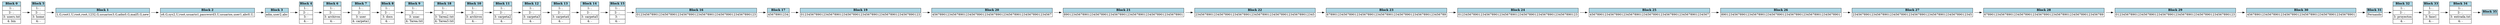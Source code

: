 digraph G {
		rankdir=LR; // Alineación horizontal
		node [shape=plaintext]
	block0 [label=<
<table border='0' cellborder='1' cellspacing='0'>
<tr><td bgcolor='lightblue'><b>Block 0</b></td></tr>
<tr><td>1: .</td></tr>
<tr><td>2: ..</td></tr>
<tr><td>3: users.txt</td></tr>
<tr><td>4: bin</td></tr>
</table>>];
block5 [label=<
<table border='0' cellborder='1' cellspacing='0'>
<tr><td bgcolor='lightblue'><b>Block 5</b></td></tr>
<tr><td>1: .</td></tr>
<tr><td>2: ..</td></tr>
<tr><td>3: home</td></tr>
<tr><td>4: -</td></tr>
</table>>];
block1 [label=<
<table border='0' cellborder='1' cellspacing='0'>
<tr><td bgcolor='lightblue'><b>Block 1</b></td></tr>
<tr><td>1,G,root
1,U,root,root,123
2,G,usuarios
3,G,adm
0,G,mail
5,G,new</td></tr>
</table>>];
block2 [label=<
<table border='0' cellborder='1' cellspacing='0'>
<tr><td bgcolor='lightblue'><b>Block 2</b></td></tr>
<tr><td>s
6,G,sys
2,U,root,usuario1,password
3,U,usuarios,user1,abc
0,U,</td></tr>
</table>>];
block3 [label=<
<table border='0' cellborder='1' cellspacing='0'>
<tr><td bgcolor='lightblue'><b>Block 3</b></td></tr>
<tr><td>adm,user2,abc
</td></tr>
</table>>];
block4 [label=<
<table border='0' cellborder='1' cellspacing='0'>
<tr><td bgcolor='lightblue'><b>Block 4</b></td></tr>
<tr><td>1: .</td></tr>
<tr><td>2: ..</td></tr>
<tr><td>3: -</td></tr>
<tr><td>4: -</td></tr>
</table>>];
block6 [label=<
<table border='0' cellborder='1' cellspacing='0'>
<tr><td bgcolor='lightblue'><b>Block 6</b></td></tr>
<tr><td>1: .</td></tr>
<tr><td>2: ..</td></tr>
<tr><td>3: archivos</td></tr>
<tr><td>4: -</td></tr>
</table>>];
block7 [label=<
<table border='0' cellborder='1' cellspacing='0'>
<tr><td bgcolor='lightblue'><b>Block 7</b></td></tr>
<tr><td>1: .</td></tr>
<tr><td>2: ..</td></tr>
<tr><td>3: user</td></tr>
<tr><td>4: carpeta1</td></tr>
</table>>];
block8 [label=<
<table border='0' cellborder='1' cellspacing='0'>
<tr><td bgcolor='lightblue'><b>Block 8</b></td></tr>
<tr><td>1: .</td></tr>
<tr><td>2: ..</td></tr>
<tr><td>3: docs</td></tr>
<tr><td>4: -</td></tr>
</table>>];
block9 [label=<
<table border='0' cellborder='1' cellspacing='0'>
<tr><td bgcolor='lightblue'><b>Block 9</b></td></tr>
<tr><td>1: .</td></tr>
<tr><td>2: ..</td></tr>
<tr><td>3: usac</td></tr>
<tr><td>4: Tarea.txt</td></tr>
</table>>];
block18 [label=<
<table border='0' cellborder='1' cellspacing='0'>
<tr><td bgcolor='lightblue'><b>Block 18</b></td></tr>
<tr><td>1: .</td></tr>
<tr><td>2: ..</td></tr>
<tr><td>3: Tarea2.txt</td></tr>
<tr><td>4: Tarea3.txt</td></tr>
</table>>];
block10 [label=<
<table border='0' cellborder='1' cellspacing='0'>
<tr><td bgcolor='lightblue'><b>Block 10</b></td></tr>
<tr><td>1: .</td></tr>
<tr><td>2: ..</td></tr>
<tr><td>3: archivos</td></tr>
<tr><td>4: -</td></tr>
</table>>];
block11 [label=<
<table border='0' cellborder='1' cellspacing='0'>
<tr><td bgcolor='lightblue'><b>Block 11</b></td></tr>
<tr><td>1: .</td></tr>
<tr><td>2: ..</td></tr>
<tr><td>3: carpeta2</td></tr>
<tr><td>4: -</td></tr>
</table>>];
block12 [label=<
<table border='0' cellborder='1' cellspacing='0'>
<tr><td bgcolor='lightblue'><b>Block 12</b></td></tr>
<tr><td>1: .</td></tr>
<tr><td>2: ..</td></tr>
<tr><td>3: carpeta3</td></tr>
<tr><td>4: -</td></tr>
</table>>];
block13 [label=<
<table border='0' cellborder='1' cellspacing='0'>
<tr><td bgcolor='lightblue'><b>Block 13</b></td></tr>
<tr><td>1: .</td></tr>
<tr><td>2: ..</td></tr>
<tr><td>3: carpeta4</td></tr>
<tr><td>4: -</td></tr>
</table>>];
block14 [label=<
<table border='0' cellborder='1' cellspacing='0'>
<tr><td bgcolor='lightblue'><b>Block 14</b></td></tr>
<tr><td>1: .</td></tr>
<tr><td>2: ..</td></tr>
<tr><td>3: carpeta5</td></tr>
<tr><td>4: -</td></tr>
</table>>];
block15 [label=<
<table border='0' cellborder='1' cellspacing='0'>
<tr><td bgcolor='lightblue'><b>Block 15</b></td></tr>
<tr><td>1: .</td></tr>
<tr><td>2: ..</td></tr>
<tr><td>3: -</td></tr>
<tr><td>4: -</td></tr>
</table>>];
block16 [label=<
<table border='0' cellborder='1' cellspacing='0'>
<tr><td bgcolor='lightblue'><b>Block 16</b></td></tr>
<tr><td>0123456789012345678901234567890123456789012345678901234567890123</td></tr>
</table>>];
block17 [label=<
<table border='0' cellborder='1' cellspacing='0'>
<tr><td bgcolor='lightblue'><b>Block 17</b></td></tr>
<tr><td>45678901234</td></tr>
</table>>];
block19 [label=<
<table border='0' cellborder='1' cellspacing='0'>
<tr><td bgcolor='lightblue'><b>Block 19</b></td></tr>
<tr><td>0123456789012345678901234567890123456789012345678901234567890123</td></tr>
</table>>];
block20 [label=<
<table border='0' cellborder='1' cellspacing='0'>
<tr><td bgcolor='lightblue'><b>Block 20</b></td></tr>
<tr><td>4567890123456789012345678901234567890123456789012345678901234567</td></tr>
</table>>];
block21 [label=<
<table border='0' cellborder='1' cellspacing='0'>
<tr><td bgcolor='lightblue'><b>Block 21</b></td></tr>
<tr><td>8901234567890123456789012345678901234567890123456789012345678901</td></tr>
</table>>];
block22 [label=<
<table border='0' cellborder='1' cellspacing='0'>
<tr><td bgcolor='lightblue'><b>Block 22</b></td></tr>
<tr><td>2345678901234567890123456789012345678901234567890123456789012345</td></tr>
</table>>];
block23 [label=<
<table border='0' cellborder='1' cellspacing='0'>
<tr><td bgcolor='lightblue'><b>Block 23</b></td></tr>
<tr><td>6789012345678901234567890123456789012345678901234567890123456789</td></tr>
</table>>];
block24 [label=<
<table border='0' cellborder='1' cellspacing='0'>
<tr><td bgcolor='lightblue'><b>Block 24</b></td></tr>
<tr><td>0123456789012345678901234567890123456789012345678901234567890123</td></tr>
</table>>];
block25 [label=<
<table border='0' cellborder='1' cellspacing='0'>
<tr><td bgcolor='lightblue'><b>Block 25</b></td></tr>
<tr><td>4567890123456789012345678901234567890123456789012345678901234567</td></tr>
</table>>];
block26 [label=<
<table border='0' cellborder='1' cellspacing='0'>
<tr><td bgcolor='lightblue'><b>Block 26</b></td></tr>
<tr><td>8901234567890123456789012345678901234567890123456789012345678901</td></tr>
</table>>];
block27 [label=<
<table border='0' cellborder='1' cellspacing='0'>
<tr><td bgcolor='lightblue'><b>Block 27</b></td></tr>
<tr><td>2345678901234567890123456789012345678901234567890123456789012345</td></tr>
</table>>];
block28 [label=<
<table border='0' cellborder='1' cellspacing='0'>
<tr><td bgcolor='lightblue'><b>Block 28</b></td></tr>
<tr><td>6789012345678901234567890123456789012345678901234567890123456789</td></tr>
</table>>];
block29 [label=<
<table border='0' cellborder='1' cellspacing='0'>
<tr><td bgcolor='lightblue'><b>Block 29</b></td></tr>
<tr><td>0123456789012345678901234567890123456789012345678901234567890123</td></tr>
</table>>];
block30 [label=<
<table border='0' cellborder='1' cellspacing='0'>
<tr><td bgcolor='lightblue'><b>Block 30</b></td></tr>
<tr><td>4567890123456789012345678901234567890123456789012345678901</td></tr>
</table>>];
block31 [label=<
<table border='0' cellborder='1' cellspacing='0'>
<tr><td bgcolor='lightblue'><b>Block 31</b></td></tr>
<tr><td>Fernando</td></tr>
</table>>];
block32 [label=<
<table border='0' cellborder='1' cellspacing='0'>
<tr><td bgcolor='lightblue'><b>Block 32</b></td></tr>
<tr><td>1: .</td></tr>
<tr><td>2: ..</td></tr>
<tr><td>3: proyectos</td></tr>
<tr><td>4: -</td></tr>
</table>>];
block33 [label=<
<table border='0' cellborder='1' cellspacing='0'>
<tr><td bgcolor='lightblue'><b>Block 33</b></td></tr>
<tr><td>1: .</td></tr>
<tr><td>2: ..</td></tr>
<tr><td>3: fase1</td></tr>
<tr><td>4: -</td></tr>
</table>>];
block34 [label=<
<table border='0' cellborder='1' cellspacing='0'>
<tr><td bgcolor='lightblue'><b>Block 34</b></td></tr>
<tr><td>1: .</td></tr>
<tr><td>2: ..</td></tr>
<tr><td>3: entrada.txt</td></tr>
<tr><td>4: -</td></tr>
</table>>];
block35 [label=<
<table border='0' cellborder='1' cellspacing='0'>
<tr><td bgcolor='lightblue'><b>Block 35</b></td></tr>
<tr><td></td></tr>
</table>>];
block0 -> block5;
block5 -> block1;
block1 -> block2;
block2 -> block3;
block3 -> block4;
block4 -> block6;
block6 -> block7;
block7 -> block8;
block8 -> block9;
block9 -> block18;
block18 -> block10;
block10 -> block11;
block11 -> block12;
block12 -> block13;
block13 -> block14;
block14 -> block15;
block15 -> block16;
block16 -> block17;
block17 -> block19;
block19 -> block20;
block20 -> block21;
block21 -> block22;
block22 -> block23;
block23 -> block24;
block24 -> block25;
block25 -> block26;
block26 -> block27;
block27 -> block28;
block28 -> block29;
block29 -> block30;
block30 -> block31;
block31 -> block32;
block32 -> block33;
block33 -> block34;
block34 -> block35;
}